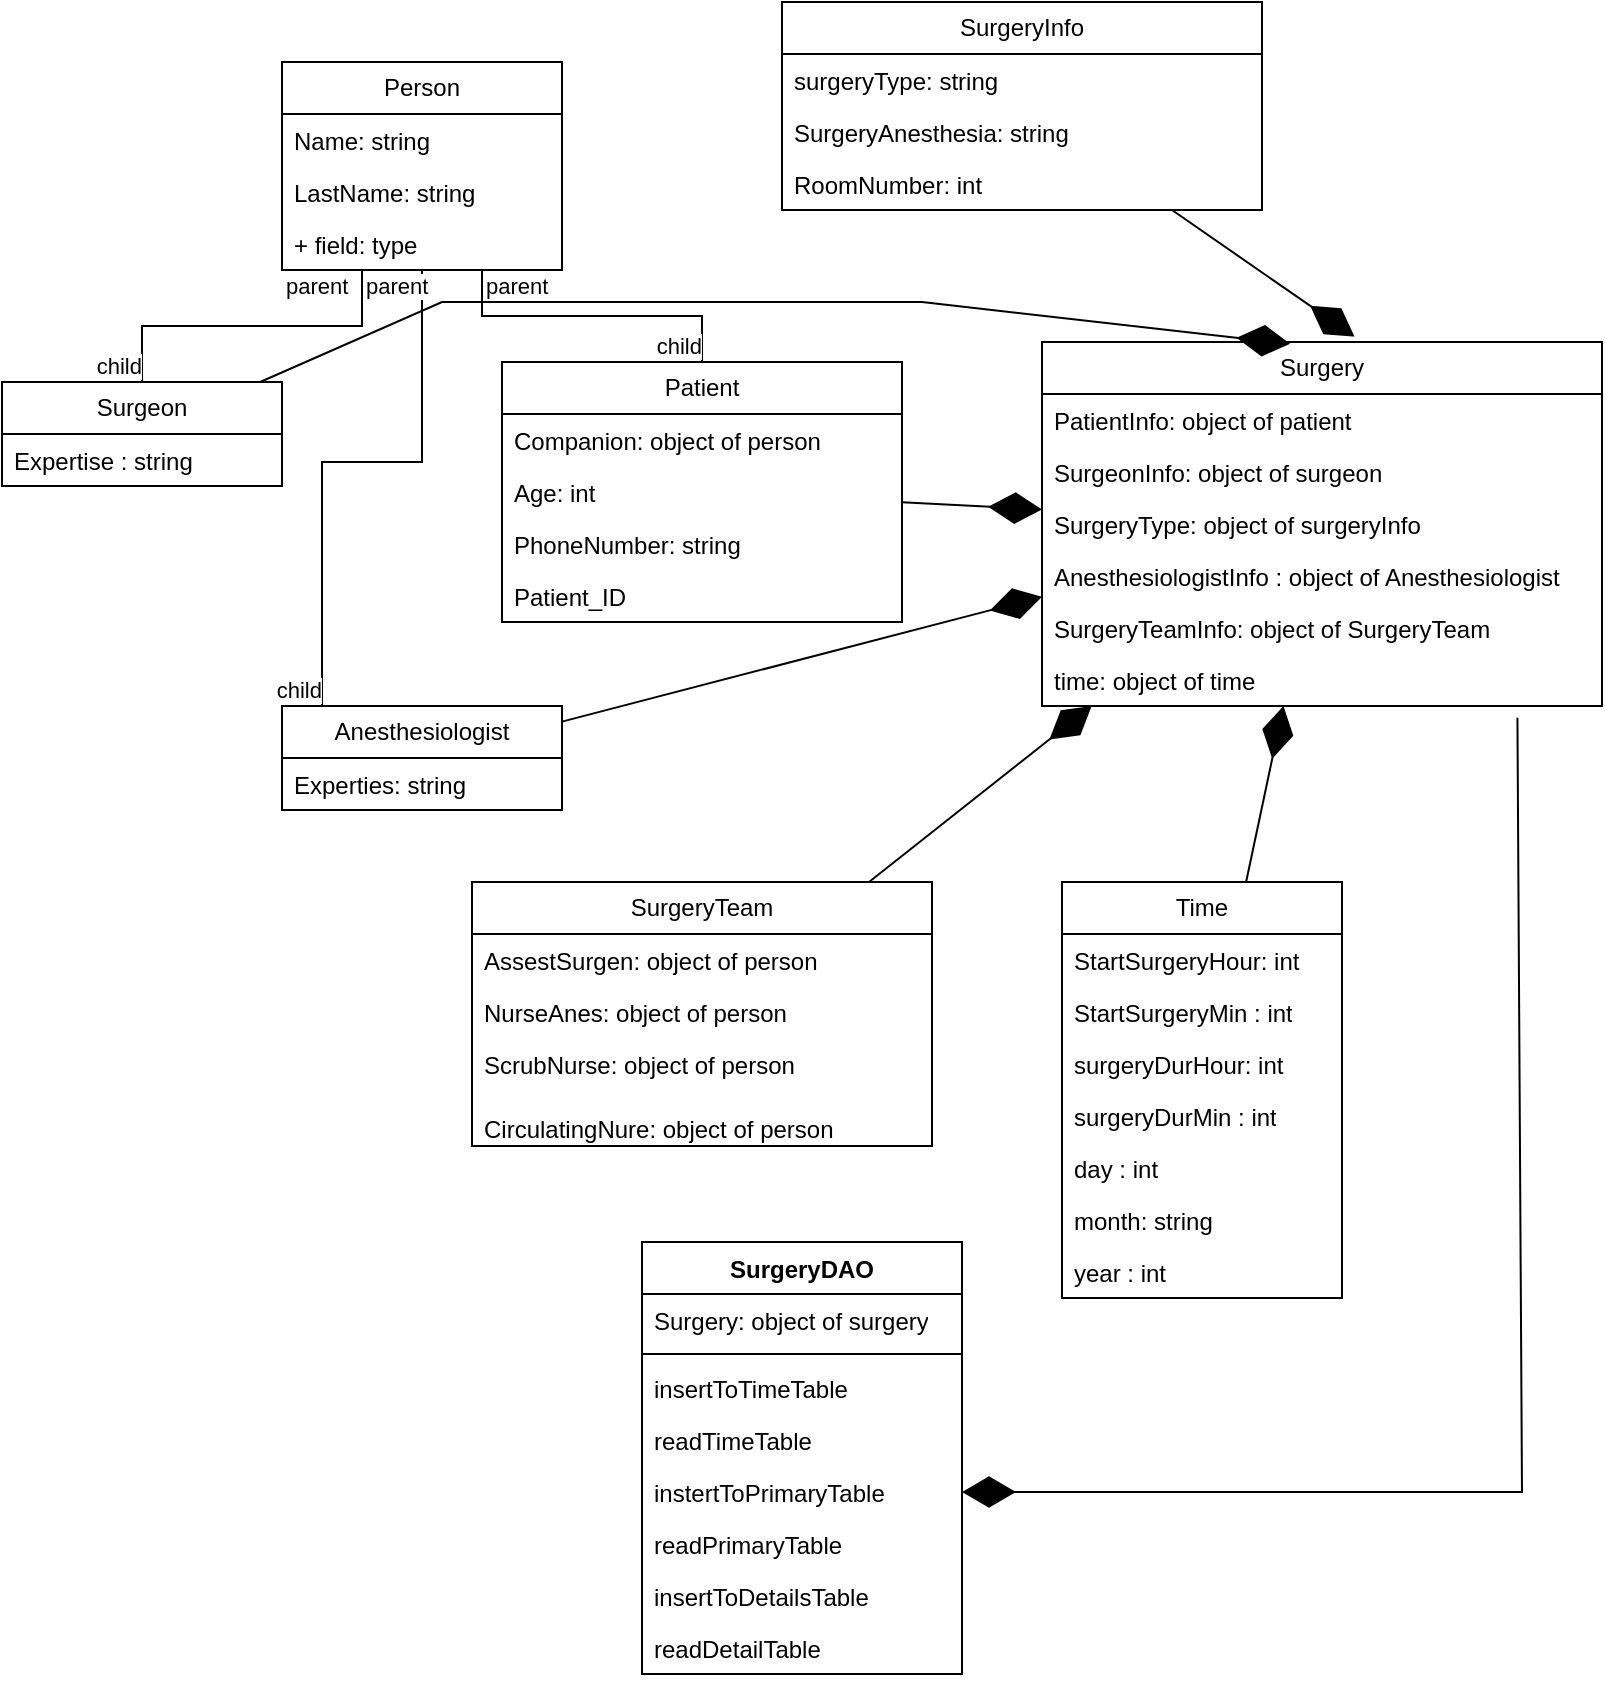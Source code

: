 <mxfile version="24.5.5" type="device">
  <diagram id="w68jyI-FTWIqQqtQz8KB" name="Page-1">
    <mxGraphModel dx="1750" dy="1005" grid="1" gridSize="10" guides="1" tooltips="1" connect="1" arrows="1" fold="1" page="1" pageScale="1" pageWidth="850" pageHeight="1100" background="none" math="0" shadow="0">
      <root>
        <mxCell id="0" />
        <mxCell id="1" parent="0" />
        <mxCell id="ivLCqieOoTdw7MXz736P-1" value="Person" style="swimlane;fontStyle=0;childLayout=stackLayout;horizontal=1;startSize=26;fillColor=none;horizontalStack=0;resizeParent=1;resizeParentMax=0;resizeLast=0;collapsible=1;marginBottom=0;whiteSpace=wrap;html=1;" parent="1" vertex="1">
          <mxGeometry x="165" y="162" width="140" height="104" as="geometry" />
        </mxCell>
        <mxCell id="ivLCqieOoTdw7MXz736P-2" value="Name: string" style="text;strokeColor=none;fillColor=none;align=left;verticalAlign=top;spacingLeft=4;spacingRight=4;overflow=hidden;rotatable=0;points=[[0,0.5],[1,0.5]];portConstraint=eastwest;whiteSpace=wrap;html=1;" parent="ivLCqieOoTdw7MXz736P-1" vertex="1">
          <mxGeometry y="26" width="140" height="26" as="geometry" />
        </mxCell>
        <mxCell id="ivLCqieOoTdw7MXz736P-3" value="LastName: string" style="text;strokeColor=none;fillColor=none;align=left;verticalAlign=top;spacingLeft=4;spacingRight=4;overflow=hidden;rotatable=0;points=[[0,0.5],[1,0.5]];portConstraint=eastwest;whiteSpace=wrap;html=1;" parent="ivLCqieOoTdw7MXz736P-1" vertex="1">
          <mxGeometry y="52" width="140" height="26" as="geometry" />
        </mxCell>
        <mxCell id="ivLCqieOoTdw7MXz736P-4" value="+ field: type" style="text;strokeColor=none;fillColor=none;align=left;verticalAlign=top;spacingLeft=4;spacingRight=4;overflow=hidden;rotatable=0;points=[[0,0.5],[1,0.5]];portConstraint=eastwest;whiteSpace=wrap;html=1;" parent="ivLCqieOoTdw7MXz736P-1" vertex="1">
          <mxGeometry y="78" width="140" height="26" as="geometry" />
        </mxCell>
        <mxCell id="ivLCqieOoTdw7MXz736P-5" value="Surgeon" style="swimlane;fontStyle=0;childLayout=stackLayout;horizontal=1;startSize=26;fillColor=none;horizontalStack=0;resizeParent=1;resizeParentMax=0;resizeLast=0;collapsible=1;marginBottom=0;whiteSpace=wrap;html=1;" parent="1" vertex="1">
          <mxGeometry x="25" y="322" width="140" height="52" as="geometry" />
        </mxCell>
        <mxCell id="ivLCqieOoTdw7MXz736P-7" value="Expertise : string" style="text;strokeColor=none;fillColor=none;align=left;verticalAlign=top;spacingLeft=4;spacingRight=4;overflow=hidden;rotatable=0;points=[[0,0.5],[1,0.5]];portConstraint=eastwest;whiteSpace=wrap;html=1;" parent="ivLCqieOoTdw7MXz736P-5" vertex="1">
          <mxGeometry y="26" width="140" height="26" as="geometry" />
        </mxCell>
        <mxCell id="ivLCqieOoTdw7MXz736P-9" value=" Patient" style="swimlane;fontStyle=0;childLayout=stackLayout;horizontal=1;startSize=26;fillColor=none;horizontalStack=0;resizeParent=1;resizeParentMax=0;resizeLast=0;collapsible=1;marginBottom=0;whiteSpace=wrap;html=1;" parent="1" vertex="1">
          <mxGeometry x="275" y="312" width="200" height="130" as="geometry" />
        </mxCell>
        <mxCell id="ivLCqieOoTdw7MXz736P-10" value="Companion: object of person" style="text;strokeColor=none;fillColor=none;align=left;verticalAlign=top;spacingLeft=4;spacingRight=4;overflow=hidden;rotatable=0;points=[[0,0.5],[1,0.5]];portConstraint=eastwest;whiteSpace=wrap;html=1;" parent="ivLCqieOoTdw7MXz736P-9" vertex="1">
          <mxGeometry y="26" width="200" height="26" as="geometry" />
        </mxCell>
        <mxCell id="ivLCqieOoTdw7MXz736P-11" value="Age: int" style="text;strokeColor=none;fillColor=none;align=left;verticalAlign=top;spacingLeft=4;spacingRight=4;overflow=hidden;rotatable=0;points=[[0,0.5],[1,0.5]];portConstraint=eastwest;whiteSpace=wrap;html=1;" parent="ivLCqieOoTdw7MXz736P-9" vertex="1">
          <mxGeometry y="52" width="200" height="26" as="geometry" />
        </mxCell>
        <mxCell id="ivLCqieOoTdw7MXz736P-12" value="PhoneNumber: string" style="text;strokeColor=none;fillColor=none;align=left;verticalAlign=top;spacingLeft=4;spacingRight=4;overflow=hidden;rotatable=0;points=[[0,0.5],[1,0.5]];portConstraint=eastwest;whiteSpace=wrap;html=1;" parent="ivLCqieOoTdw7MXz736P-9" vertex="1">
          <mxGeometry y="78" width="200" height="26" as="geometry" />
        </mxCell>
        <mxCell id="ivLCqieOoTdw7MXz736P-13" value="Patient_ID" style="text;strokeColor=none;fillColor=none;align=left;verticalAlign=top;spacingLeft=4;spacingRight=4;overflow=hidden;rotatable=0;points=[[0,0.5],[1,0.5]];portConstraint=eastwest;whiteSpace=wrap;html=1;" parent="ivLCqieOoTdw7MXz736P-9" vertex="1">
          <mxGeometry y="104" width="200" height="26" as="geometry" />
        </mxCell>
        <mxCell id="ivLCqieOoTdw7MXz736P-14" value="Surgery" style="swimlane;fontStyle=0;childLayout=stackLayout;horizontal=1;startSize=26;fillColor=none;horizontalStack=0;resizeParent=1;resizeParentMax=0;resizeLast=0;collapsible=1;marginBottom=0;whiteSpace=wrap;html=1;" parent="1" vertex="1">
          <mxGeometry x="545" y="302" width="280" height="182" as="geometry" />
        </mxCell>
        <mxCell id="ivLCqieOoTdw7MXz736P-15" value="PatientInfo: object of patient" style="text;strokeColor=none;fillColor=none;align=left;verticalAlign=top;spacingLeft=4;spacingRight=4;overflow=hidden;rotatable=0;points=[[0,0.5],[1,0.5]];portConstraint=eastwest;whiteSpace=wrap;html=1;" parent="ivLCqieOoTdw7MXz736P-14" vertex="1">
          <mxGeometry y="26" width="280" height="26" as="geometry" />
        </mxCell>
        <mxCell id="ivLCqieOoTdw7MXz736P-16" value="SurgeonInfo: object of surgeon" style="text;strokeColor=none;fillColor=none;align=left;verticalAlign=top;spacingLeft=4;spacingRight=4;overflow=hidden;rotatable=0;points=[[0,0.5],[1,0.5]];portConstraint=eastwest;whiteSpace=wrap;html=1;" parent="ivLCqieOoTdw7MXz736P-14" vertex="1">
          <mxGeometry y="52" width="280" height="26" as="geometry" />
        </mxCell>
        <mxCell id="ivLCqieOoTdw7MXz736P-25" value="SurgeryType: object of surgeryInfo" style="text;strokeColor=none;fillColor=none;align=left;verticalAlign=top;spacingLeft=4;spacingRight=4;overflow=hidden;rotatable=0;points=[[0,0.5],[1,0.5]];portConstraint=eastwest;whiteSpace=wrap;html=1;" parent="ivLCqieOoTdw7MXz736P-14" vertex="1">
          <mxGeometry y="78" width="280" height="26" as="geometry" />
        </mxCell>
        <mxCell id="ivLCqieOoTdw7MXz736P-27" value="AnesthesiologistInfo : object of Anesthesiologist" style="text;strokeColor=none;fillColor=none;align=left;verticalAlign=top;spacingLeft=4;spacingRight=4;overflow=hidden;rotatable=0;points=[[0,0.5],[1,0.5]];portConstraint=eastwest;whiteSpace=wrap;html=1;" parent="ivLCqieOoTdw7MXz736P-14" vertex="1">
          <mxGeometry y="104" width="280" height="26" as="geometry" />
        </mxCell>
        <mxCell id="ivLCqieOoTdw7MXz736P-38" value="SurgeryTeamInfo: object of SurgeryTeam" style="text;strokeColor=none;fillColor=none;align=left;verticalAlign=top;spacingLeft=4;spacingRight=4;overflow=hidden;rotatable=0;points=[[0,0.5],[1,0.5]];portConstraint=eastwest;whiteSpace=wrap;html=1;" parent="ivLCqieOoTdw7MXz736P-14" vertex="1">
          <mxGeometry y="130" width="280" height="26" as="geometry" />
        </mxCell>
        <mxCell id="1yZj_QaA3-WTMAFp8CMQ-12" value="time: object of time" style="text;strokeColor=none;fillColor=none;align=left;verticalAlign=top;spacingLeft=4;spacingRight=4;overflow=hidden;rotatable=0;points=[[0,0.5],[1,0.5]];portConstraint=eastwest;whiteSpace=wrap;html=1;" parent="ivLCqieOoTdw7MXz736P-14" vertex="1">
          <mxGeometry y="156" width="280" height="26" as="geometry" />
        </mxCell>
        <mxCell id="ivLCqieOoTdw7MXz736P-18" value="" style="endArrow=none;html=1;edgeStyle=orthogonalEdgeStyle;rounded=0;" parent="1" source="ivLCqieOoTdw7MXz736P-1" target="ivLCqieOoTdw7MXz736P-5" edge="1">
          <mxGeometry relative="1" as="geometry">
            <mxPoint x="355" y="372" as="sourcePoint" />
            <mxPoint x="515" y="372" as="targetPoint" />
            <Array as="points">
              <mxPoint x="205" y="294" />
              <mxPoint x="95" y="294" />
            </Array>
          </mxGeometry>
        </mxCell>
        <mxCell id="ivLCqieOoTdw7MXz736P-19" value="parent" style="edgeLabel;resizable=0;html=1;align=left;verticalAlign=bottom;" parent="ivLCqieOoTdw7MXz736P-18" connectable="0" vertex="1">
          <mxGeometry x="-1" relative="1" as="geometry">
            <mxPoint x="-40" y="16" as="offset" />
          </mxGeometry>
        </mxCell>
        <mxCell id="ivLCqieOoTdw7MXz736P-20" value="child" style="edgeLabel;resizable=0;html=1;align=right;verticalAlign=bottom;" parent="ivLCqieOoTdw7MXz736P-18" connectable="0" vertex="1">
          <mxGeometry x="1" relative="1" as="geometry" />
        </mxCell>
        <mxCell id="ivLCqieOoTdw7MXz736P-21" value="" style="endArrow=none;html=1;edgeStyle=orthogonalEdgeStyle;rounded=0;" parent="1" source="ivLCqieOoTdw7MXz736P-1" target="ivLCqieOoTdw7MXz736P-9" edge="1">
          <mxGeometry relative="1" as="geometry">
            <mxPoint x="355" y="372" as="sourcePoint" />
            <mxPoint x="515" y="372" as="targetPoint" />
            <Array as="points">
              <mxPoint x="265" y="289" />
              <mxPoint x="375" y="289" />
            </Array>
          </mxGeometry>
        </mxCell>
        <mxCell id="ivLCqieOoTdw7MXz736P-22" value="parent" style="edgeLabel;resizable=0;html=1;align=left;verticalAlign=bottom;" parent="ivLCqieOoTdw7MXz736P-21" connectable="0" vertex="1">
          <mxGeometry x="-1" relative="1" as="geometry">
            <mxPoint y="16" as="offset" />
          </mxGeometry>
        </mxCell>
        <mxCell id="ivLCqieOoTdw7MXz736P-23" value="child" style="edgeLabel;resizable=0;html=1;align=right;verticalAlign=bottom;" parent="ivLCqieOoTdw7MXz736P-21" connectable="0" vertex="1">
          <mxGeometry x="1" relative="1" as="geometry" />
        </mxCell>
        <mxCell id="ivLCqieOoTdw7MXz736P-28" value="&lt;span style=&quot;text-align: left;&quot;&gt;Anesthesiologist&lt;/span&gt;" style="swimlane;fontStyle=0;childLayout=stackLayout;horizontal=1;startSize=26;fillColor=none;horizontalStack=0;resizeParent=1;resizeParentMax=0;resizeLast=0;collapsible=1;marginBottom=0;whiteSpace=wrap;html=1;" parent="1" vertex="1">
          <mxGeometry x="165" y="484" width="140" height="52" as="geometry" />
        </mxCell>
        <mxCell id="ivLCqieOoTdw7MXz736P-29" value="Experties: string" style="text;strokeColor=none;fillColor=none;align=left;verticalAlign=top;spacingLeft=4;spacingRight=4;overflow=hidden;rotatable=0;points=[[0,0.5],[1,0.5]];portConstraint=eastwest;whiteSpace=wrap;html=1;" parent="ivLCqieOoTdw7MXz736P-28" vertex="1">
          <mxGeometry y="26" width="140" height="26" as="geometry" />
        </mxCell>
        <mxCell id="ivLCqieOoTdw7MXz736P-32" value="" style="endArrow=none;html=1;edgeStyle=orthogonalEdgeStyle;rounded=0;" parent="1" source="ivLCqieOoTdw7MXz736P-1" target="ivLCqieOoTdw7MXz736P-28" edge="1">
          <mxGeometry relative="1" as="geometry">
            <mxPoint x="355" y="372" as="sourcePoint" />
            <mxPoint x="515" y="372" as="targetPoint" />
            <Array as="points">
              <mxPoint x="235" y="362" />
              <mxPoint x="185" y="362" />
            </Array>
          </mxGeometry>
        </mxCell>
        <mxCell id="ivLCqieOoTdw7MXz736P-33" value="parent" style="edgeLabel;resizable=0;html=1;align=left;verticalAlign=bottom;" parent="ivLCqieOoTdw7MXz736P-32" connectable="0" vertex="1">
          <mxGeometry x="-1" relative="1" as="geometry">
            <mxPoint x="-30" y="16" as="offset" />
          </mxGeometry>
        </mxCell>
        <mxCell id="ivLCqieOoTdw7MXz736P-34" value="child" style="edgeLabel;resizable=0;html=1;align=right;verticalAlign=bottom;" parent="ivLCqieOoTdw7MXz736P-32" connectable="0" vertex="1">
          <mxGeometry x="1" relative="1" as="geometry" />
        </mxCell>
        <mxCell id="ivLCqieOoTdw7MXz736P-39" value="&lt;span style=&quot;text-align: left;&quot;&gt;SurgeryTeam&lt;/span&gt;" style="swimlane;fontStyle=0;childLayout=stackLayout;horizontal=1;startSize=26;fillColor=none;horizontalStack=0;resizeParent=1;resizeParentMax=0;resizeLast=0;collapsible=1;marginBottom=0;whiteSpace=wrap;html=1;" parent="1" vertex="1">
          <mxGeometry x="260" y="572" width="230" height="132" as="geometry" />
        </mxCell>
        <mxCell id="ivLCqieOoTdw7MXz736P-40" value="AssestSurgen: object of person" style="text;strokeColor=none;fillColor=none;align=left;verticalAlign=top;spacingLeft=4;spacingRight=4;overflow=hidden;rotatable=0;points=[[0,0.5],[1,0.5]];portConstraint=eastwest;whiteSpace=wrap;html=1;" parent="ivLCqieOoTdw7MXz736P-39" vertex="1">
          <mxGeometry y="26" width="230" height="26" as="geometry" />
        </mxCell>
        <mxCell id="ivLCqieOoTdw7MXz736P-41" value="NurseAnes: object of person" style="text;strokeColor=none;fillColor=none;align=left;verticalAlign=top;spacingLeft=4;spacingRight=4;overflow=hidden;rotatable=0;points=[[0,0.5],[1,0.5]];portConstraint=eastwest;whiteSpace=wrap;html=1;" parent="ivLCqieOoTdw7MXz736P-39" vertex="1">
          <mxGeometry y="52" width="230" height="26" as="geometry" />
        </mxCell>
        <mxCell id="ivLCqieOoTdw7MXz736P-42" value="ScrubNurse: object of person" style="text;strokeColor=none;fillColor=none;align=left;verticalAlign=top;spacingLeft=4;spacingRight=4;overflow=hidden;rotatable=0;points=[[0,0.5],[1,0.5]];portConstraint=eastwest;whiteSpace=wrap;html=1;" parent="ivLCqieOoTdw7MXz736P-39" vertex="1">
          <mxGeometry y="78" width="230" height="32" as="geometry" />
        </mxCell>
        <mxCell id="ivLCqieOoTdw7MXz736P-43" value="CirculatingNure: object of person" style="text;strokeColor=none;fillColor=none;align=left;verticalAlign=top;spacingLeft=4;spacingRight=4;overflow=hidden;rotatable=0;points=[[0,0.5],[1,0.5]];portConstraint=eastwest;whiteSpace=wrap;html=1;" parent="ivLCqieOoTdw7MXz736P-39" vertex="1">
          <mxGeometry y="110" width="230" height="22" as="geometry" />
        </mxCell>
        <mxCell id="ivLCqieOoTdw7MXz736P-45" value="" style="endArrow=diamondThin;endFill=1;endSize=24;html=1;rounded=0;" parent="1" source="ivLCqieOoTdw7MXz736P-39" target="ivLCqieOoTdw7MXz736P-14" edge="1">
          <mxGeometry width="160" relative="1" as="geometry">
            <mxPoint x="385" y="502" as="sourcePoint" />
            <mxPoint x="545" y="502" as="targetPoint" />
          </mxGeometry>
        </mxCell>
        <mxCell id="ivLCqieOoTdw7MXz736P-46" value="" style="endArrow=diamondThin;endFill=1;endSize=24;html=1;rounded=0;" parent="1" source="ivLCqieOoTdw7MXz736P-28" target="ivLCqieOoTdw7MXz736P-14" edge="1">
          <mxGeometry width="160" relative="1" as="geometry">
            <mxPoint x="385" y="502" as="sourcePoint" />
            <mxPoint x="545" y="502" as="targetPoint" />
          </mxGeometry>
        </mxCell>
        <mxCell id="ivLCqieOoTdw7MXz736P-47" value="" style="endArrow=diamondThin;endFill=1;endSize=24;html=1;rounded=0;" parent="1" source="ivLCqieOoTdw7MXz736P-9" target="ivLCqieOoTdw7MXz736P-14" edge="1">
          <mxGeometry width="160" relative="1" as="geometry">
            <mxPoint x="385" y="502" as="sourcePoint" />
            <mxPoint x="545" y="502" as="targetPoint" />
          </mxGeometry>
        </mxCell>
        <mxCell id="ivLCqieOoTdw7MXz736P-48" value="" style="endArrow=diamondThin;endFill=1;endSize=24;html=1;rounded=0;entryX=0.443;entryY=0.005;entryDx=0;entryDy=0;entryPerimeter=0;" parent="1" source="ivLCqieOoTdw7MXz736P-5" target="ivLCqieOoTdw7MXz736P-14" edge="1">
          <mxGeometry width="160" relative="1" as="geometry">
            <mxPoint x="385" y="502" as="sourcePoint" />
            <mxPoint x="545" y="502" as="targetPoint" />
            <Array as="points">
              <mxPoint x="245" y="282" />
              <mxPoint x="485" y="282" />
            </Array>
          </mxGeometry>
        </mxCell>
        <mxCell id="1yZj_QaA3-WTMAFp8CMQ-1" value="Time" style="swimlane;fontStyle=0;childLayout=stackLayout;horizontal=1;startSize=26;fillColor=none;horizontalStack=0;resizeParent=1;resizeParentMax=0;resizeLast=0;collapsible=1;marginBottom=0;whiteSpace=wrap;html=1;" parent="1" vertex="1">
          <mxGeometry x="555" y="572" width="140" height="208" as="geometry" />
        </mxCell>
        <mxCell id="1yZj_QaA3-WTMAFp8CMQ-2" value="StartSurgeryHour: int" style="text;strokeColor=none;fillColor=none;align=left;verticalAlign=top;spacingLeft=4;spacingRight=4;overflow=hidden;rotatable=0;points=[[0,0.5],[1,0.5]];portConstraint=eastwest;whiteSpace=wrap;html=1;" parent="1yZj_QaA3-WTMAFp8CMQ-1" vertex="1">
          <mxGeometry y="26" width="140" height="26" as="geometry" />
        </mxCell>
        <mxCell id="1yZj_QaA3-WTMAFp8CMQ-3" value="StartSurgeryMin : int" style="text;strokeColor=none;fillColor=none;align=left;verticalAlign=top;spacingLeft=4;spacingRight=4;overflow=hidden;rotatable=0;points=[[0,0.5],[1,0.5]];portConstraint=eastwest;whiteSpace=wrap;html=1;" parent="1yZj_QaA3-WTMAFp8CMQ-1" vertex="1">
          <mxGeometry y="52" width="140" height="26" as="geometry" />
        </mxCell>
        <mxCell id="1yZj_QaA3-WTMAFp8CMQ-4" value="surgeryDurHour: int" style="text;strokeColor=none;fillColor=none;align=left;verticalAlign=top;spacingLeft=4;spacingRight=4;overflow=hidden;rotatable=0;points=[[0,0.5],[1,0.5]];portConstraint=eastwest;whiteSpace=wrap;html=1;" parent="1yZj_QaA3-WTMAFp8CMQ-1" vertex="1">
          <mxGeometry y="78" width="140" height="26" as="geometry" />
        </mxCell>
        <mxCell id="1yZj_QaA3-WTMAFp8CMQ-5" value="surgeryDurMin : int" style="text;strokeColor=none;fillColor=none;align=left;verticalAlign=top;spacingLeft=4;spacingRight=4;overflow=hidden;rotatable=0;points=[[0,0.5],[1,0.5]];portConstraint=eastwest;whiteSpace=wrap;html=1;" parent="1yZj_QaA3-WTMAFp8CMQ-1" vertex="1">
          <mxGeometry y="104" width="140" height="26" as="geometry" />
        </mxCell>
        <mxCell id="1yZj_QaA3-WTMAFp8CMQ-7" value="day : int" style="text;strokeColor=none;fillColor=none;align=left;verticalAlign=top;spacingLeft=4;spacingRight=4;overflow=hidden;rotatable=0;points=[[0,0.5],[1,0.5]];portConstraint=eastwest;whiteSpace=wrap;html=1;" parent="1yZj_QaA3-WTMAFp8CMQ-1" vertex="1">
          <mxGeometry y="130" width="140" height="26" as="geometry" />
        </mxCell>
        <mxCell id="1yZj_QaA3-WTMAFp8CMQ-8" value="month: string" style="text;strokeColor=none;fillColor=none;align=left;verticalAlign=top;spacingLeft=4;spacingRight=4;overflow=hidden;rotatable=0;points=[[0,0.5],[1,0.5]];portConstraint=eastwest;whiteSpace=wrap;html=1;" parent="1yZj_QaA3-WTMAFp8CMQ-1" vertex="1">
          <mxGeometry y="156" width="140" height="26" as="geometry" />
        </mxCell>
        <mxCell id="1yZj_QaA3-WTMAFp8CMQ-9" value="year : int" style="text;strokeColor=none;fillColor=none;align=left;verticalAlign=top;spacingLeft=4;spacingRight=4;overflow=hidden;rotatable=0;points=[[0,0.5],[1,0.5]];portConstraint=eastwest;whiteSpace=wrap;html=1;" parent="1yZj_QaA3-WTMAFp8CMQ-1" vertex="1">
          <mxGeometry y="182" width="140" height="26" as="geometry" />
        </mxCell>
        <mxCell id="1yZj_QaA3-WTMAFp8CMQ-11" value="" style="endArrow=diamondThin;endFill=1;endSize=24;html=1;rounded=0;" parent="1" source="1yZj_QaA3-WTMAFp8CMQ-1" target="ivLCqieOoTdw7MXz736P-14" edge="1">
          <mxGeometry width="160" relative="1" as="geometry">
            <mxPoint x="355" y="572" as="sourcePoint" />
            <mxPoint x="515" y="572" as="targetPoint" />
          </mxGeometry>
        </mxCell>
        <mxCell id="1yZj_QaA3-WTMAFp8CMQ-13" value="SurgeryInfo" style="swimlane;fontStyle=0;childLayout=stackLayout;horizontal=1;startSize=26;fillColor=none;horizontalStack=0;resizeParent=1;resizeParentMax=0;resizeLast=0;collapsible=1;marginBottom=0;whiteSpace=wrap;html=1;" parent="1" vertex="1">
          <mxGeometry x="415" y="132" width="240" height="104" as="geometry" />
        </mxCell>
        <mxCell id="1yZj_QaA3-WTMAFp8CMQ-14" value="surgeryType: string" style="text;strokeColor=none;fillColor=none;align=left;verticalAlign=top;spacingLeft=4;spacingRight=4;overflow=hidden;rotatable=0;points=[[0,0.5],[1,0.5]];portConstraint=eastwest;whiteSpace=wrap;html=1;" parent="1yZj_QaA3-WTMAFp8CMQ-13" vertex="1">
          <mxGeometry y="26" width="240" height="26" as="geometry" />
        </mxCell>
        <mxCell id="1yZj_QaA3-WTMAFp8CMQ-15" value="SurgeryAnesthesia: string" style="text;strokeColor=none;fillColor=none;align=left;verticalAlign=top;spacingLeft=4;spacingRight=4;overflow=hidden;rotatable=0;points=[[0,0.5],[1,0.5]];portConstraint=eastwest;whiteSpace=wrap;html=1;" parent="1yZj_QaA3-WTMAFp8CMQ-13" vertex="1">
          <mxGeometry y="52" width="240" height="26" as="geometry" />
        </mxCell>
        <mxCell id="1yZj_QaA3-WTMAFp8CMQ-17" value="RoomNumber: int" style="text;strokeColor=none;fillColor=none;align=left;verticalAlign=top;spacingLeft=4;spacingRight=4;overflow=hidden;rotatable=0;points=[[0,0.5],[1,0.5]];portConstraint=eastwest;whiteSpace=wrap;html=1;" parent="1yZj_QaA3-WTMAFp8CMQ-13" vertex="1">
          <mxGeometry y="78" width="240" height="26" as="geometry" />
        </mxCell>
        <mxCell id="1yZj_QaA3-WTMAFp8CMQ-18" value="" style="endArrow=diamondThin;endFill=1;endSize=24;html=1;rounded=0;entryX=0.558;entryY=-0.015;entryDx=0;entryDy=0;entryPerimeter=0;" parent="1" source="1yZj_QaA3-WTMAFp8CMQ-13" target="ivLCqieOoTdw7MXz736P-14" edge="1">
          <mxGeometry width="160" relative="1" as="geometry">
            <mxPoint x="595.003" y="236" as="sourcePoint" />
            <mxPoint x="708.25" y="298.36" as="targetPoint" />
          </mxGeometry>
        </mxCell>
        <mxCell id="wHhkKrraX3sprhxFBYqv-1" value="SurgeryDAO" style="swimlane;fontStyle=1;align=center;verticalAlign=top;childLayout=stackLayout;horizontal=1;startSize=26;horizontalStack=0;resizeParent=1;resizeParentMax=0;resizeLast=0;collapsible=1;marginBottom=0;whiteSpace=wrap;html=1;" vertex="1" parent="1">
          <mxGeometry x="345" y="752" width="160" height="216" as="geometry" />
        </mxCell>
        <mxCell id="wHhkKrraX3sprhxFBYqv-2" value="Surgery: object of surgery" style="text;strokeColor=none;fillColor=none;align=left;verticalAlign=top;spacingLeft=4;spacingRight=4;overflow=hidden;rotatable=0;points=[[0,0.5],[1,0.5]];portConstraint=eastwest;whiteSpace=wrap;html=1;" vertex="1" parent="wHhkKrraX3sprhxFBYqv-1">
          <mxGeometry y="26" width="160" height="26" as="geometry" />
        </mxCell>
        <mxCell id="wHhkKrraX3sprhxFBYqv-3" value="" style="line;strokeWidth=1;fillColor=none;align=left;verticalAlign=middle;spacingTop=-1;spacingLeft=3;spacingRight=3;rotatable=0;labelPosition=right;points=[];portConstraint=eastwest;strokeColor=inherit;" vertex="1" parent="wHhkKrraX3sprhxFBYqv-1">
          <mxGeometry y="52" width="160" height="8" as="geometry" />
        </mxCell>
        <mxCell id="wHhkKrraX3sprhxFBYqv-4" value="insertToTimeTable" style="text;strokeColor=none;fillColor=none;align=left;verticalAlign=top;spacingLeft=4;spacingRight=4;overflow=hidden;rotatable=0;points=[[0,0.5],[1,0.5]];portConstraint=eastwest;whiteSpace=wrap;html=1;" vertex="1" parent="wHhkKrraX3sprhxFBYqv-1">
          <mxGeometry y="60" width="160" height="26" as="geometry" />
        </mxCell>
        <mxCell id="wHhkKrraX3sprhxFBYqv-5" value="readTimeTable" style="text;strokeColor=none;fillColor=none;align=left;verticalAlign=top;spacingLeft=4;spacingRight=4;overflow=hidden;rotatable=0;points=[[0,0.5],[1,0.5]];portConstraint=eastwest;whiteSpace=wrap;html=1;" vertex="1" parent="wHhkKrraX3sprhxFBYqv-1">
          <mxGeometry y="86" width="160" height="26" as="geometry" />
        </mxCell>
        <mxCell id="wHhkKrraX3sprhxFBYqv-6" value="instertToPrimaryTable" style="text;strokeColor=none;fillColor=none;align=left;verticalAlign=top;spacingLeft=4;spacingRight=4;overflow=hidden;rotatable=0;points=[[0,0.5],[1,0.5]];portConstraint=eastwest;whiteSpace=wrap;html=1;" vertex="1" parent="wHhkKrraX3sprhxFBYqv-1">
          <mxGeometry y="112" width="160" height="26" as="geometry" />
        </mxCell>
        <mxCell id="wHhkKrraX3sprhxFBYqv-7" value="readPrimaryTable" style="text;strokeColor=none;fillColor=none;align=left;verticalAlign=top;spacingLeft=4;spacingRight=4;overflow=hidden;rotatable=0;points=[[0,0.5],[1,0.5]];portConstraint=eastwest;whiteSpace=wrap;html=1;" vertex="1" parent="wHhkKrraX3sprhxFBYqv-1">
          <mxGeometry y="138" width="160" height="26" as="geometry" />
        </mxCell>
        <mxCell id="wHhkKrraX3sprhxFBYqv-8" value="insertToDetailsTable" style="text;strokeColor=none;fillColor=none;align=left;verticalAlign=top;spacingLeft=4;spacingRight=4;overflow=hidden;rotatable=0;points=[[0,0.5],[1,0.5]];portConstraint=eastwest;whiteSpace=wrap;html=1;" vertex="1" parent="wHhkKrraX3sprhxFBYqv-1">
          <mxGeometry y="164" width="160" height="26" as="geometry" />
        </mxCell>
        <mxCell id="wHhkKrraX3sprhxFBYqv-9" value="readDetailTable" style="text;strokeColor=none;fillColor=none;align=left;verticalAlign=top;spacingLeft=4;spacingRight=4;overflow=hidden;rotatable=0;points=[[0,0.5],[1,0.5]];portConstraint=eastwest;whiteSpace=wrap;html=1;" vertex="1" parent="wHhkKrraX3sprhxFBYqv-1">
          <mxGeometry y="190" width="160" height="26" as="geometry" />
        </mxCell>
        <mxCell id="wHhkKrraX3sprhxFBYqv-10" value="" style="endArrow=diamondThin;endFill=1;endSize=24;html=1;rounded=0;entryX=1;entryY=0.5;entryDx=0;entryDy=0;exitX=0.849;exitY=1.225;exitDx=0;exitDy=0;exitPerimeter=0;" edge="1" parent="1" source="1yZj_QaA3-WTMAFp8CMQ-12" target="wHhkKrraX3sprhxFBYqv-6">
          <mxGeometry width="160" relative="1" as="geometry">
            <mxPoint x="225" y="562" as="sourcePoint" />
            <mxPoint x="385" y="562" as="targetPoint" />
            <Array as="points">
              <mxPoint x="785" y="877" />
            </Array>
          </mxGeometry>
        </mxCell>
      </root>
    </mxGraphModel>
  </diagram>
</mxfile>
